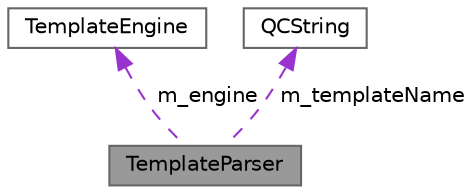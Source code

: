 digraph "TemplateParser"
{
 // INTERACTIVE_SVG=YES
 // LATEX_PDF_SIZE
  bgcolor="transparent";
  edge [fontname=Helvetica,fontsize=10,labelfontname=Helvetica,labelfontsize=10];
  node [fontname=Helvetica,fontsize=10,shape=box,height=0.2,width=0.4];
  Node1 [label="TemplateParser",height=0.2,width=0.4,color="gray40", fillcolor="grey60", style="filled", fontcolor="black",tooltip="Parser for templates."];
  Node2 -> Node1 [dir="back",color="darkorchid3",style="dashed",label=" m_engine" ];
  Node2 [label="TemplateEngine",height=0.2,width=0.4,color="gray40", fillcolor="white", style="filled",URL="$d0/d1d/class_template_engine.html",tooltip="Engine to create templates and template contexts."];
  Node3 -> Node1 [dir="back",color="darkorchid3",style="dashed",label=" m_templateName" ];
  Node3 [label="QCString",height=0.2,width=0.4,color="gray40", fillcolor="white", style="filled",URL="$d9/d45/class_q_c_string.html",tooltip="This is an alternative implementation of QCString."];
}
